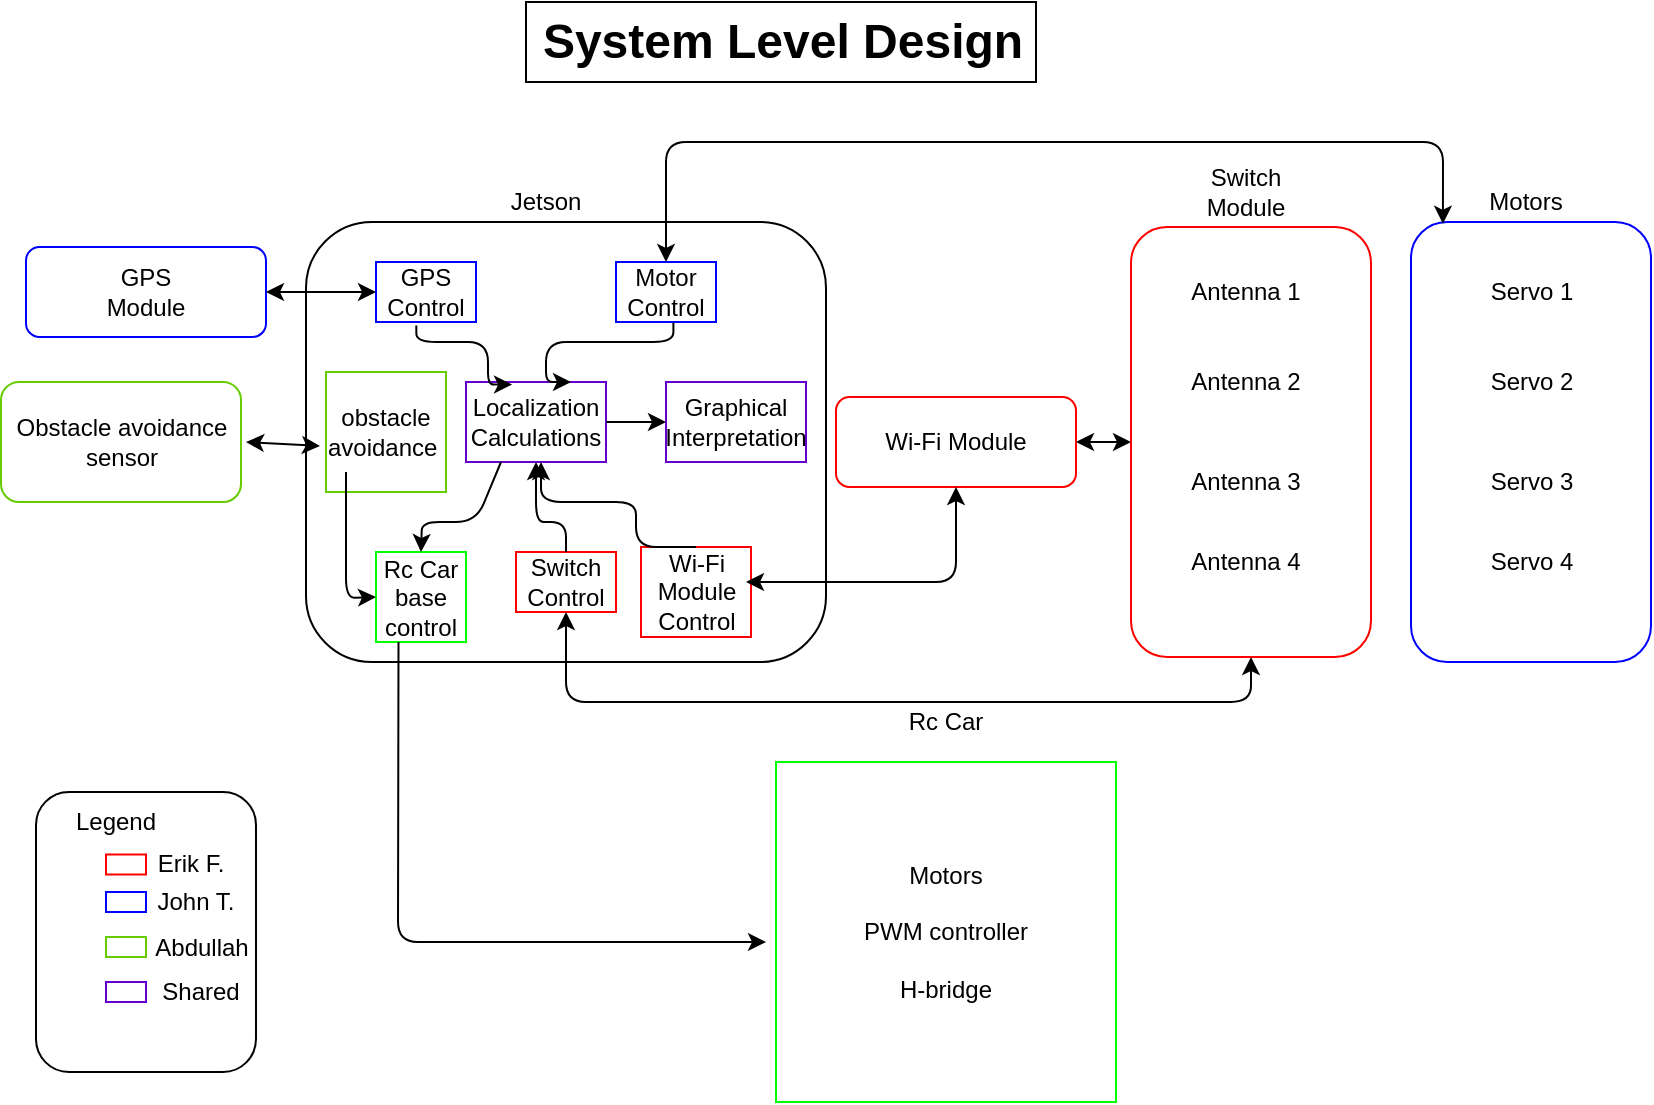 <mxfile version="14.2.9" type="github">
  <diagram id="iUi8g271cqGeeiUrCEH1" name="Page-1">
    <mxGraphModel dx="934" dy="487" grid="1" gridSize="10" guides="1" tooltips="1" connect="1" arrows="1" fold="1" page="1" pageScale="1" pageWidth="850" pageHeight="1100" math="0" shadow="0">
      <root>
        <mxCell id="0" />
        <mxCell id="1" parent="0" />
        <mxCell id="WtF5FToV0hVjw0mfeZgF-1" value="" style="rounded=1;whiteSpace=wrap;html=1;" parent="1" vertex="1">
          <mxGeometry x="170" y="230" width="260" height="220" as="geometry" />
        </mxCell>
        <mxCell id="WtF5FToV0hVjw0mfeZgF-2" value="Jetson" style="text;html=1;strokeColor=none;fillColor=none;align=center;verticalAlign=middle;whiteSpace=wrap;rounded=0;" parent="1" vertex="1">
          <mxGeometry x="270" y="210" width="40" height="20" as="geometry" />
        </mxCell>
        <mxCell id="WtF5FToV0hVjw0mfeZgF-3" value="GPS Control" style="text;html=1;fillColor=none;align=center;verticalAlign=middle;whiteSpace=wrap;rounded=0;strokeColor=#0000FF;" parent="1" vertex="1">
          <mxGeometry x="205" y="250" width="50" height="30" as="geometry" />
        </mxCell>
        <mxCell id="WtF5FToV0hVjw0mfeZgF-5" value="Wi-Fi Module Control" style="text;html=1;align=center;verticalAlign=middle;whiteSpace=wrap;rounded=0;strokeColor=#FF0000;" parent="1" vertex="1">
          <mxGeometry x="337.5" y="392.5" width="55" height="45" as="geometry" />
        </mxCell>
        <mxCell id="WtF5FToV0hVjw0mfeZgF-6" value="Switch Control" style="text;html=1;fillColor=none;align=center;verticalAlign=middle;whiteSpace=wrap;rounded=0;strokeColor=#FF0000;" parent="1" vertex="1">
          <mxGeometry x="275" y="395" width="50" height="30" as="geometry" />
        </mxCell>
        <mxCell id="WtF5FToV0hVjw0mfeZgF-7" value="Motor Control" style="text;html=1;fillColor=none;align=center;verticalAlign=middle;whiteSpace=wrap;rounded=0;strokeColor=#0000FF;" parent="1" vertex="1">
          <mxGeometry x="325" y="250" width="50" height="30" as="geometry" />
        </mxCell>
        <mxCell id="WtF5FToV0hVjw0mfeZgF-9" value="Localization Calculations" style="text;html=1;fillColor=none;align=center;verticalAlign=middle;whiteSpace=wrap;rounded=0;strokeColor=#6600CC;" parent="1" vertex="1">
          <mxGeometry x="250" y="310" width="70" height="40" as="geometry" />
        </mxCell>
        <mxCell id="WtF5FToV0hVjw0mfeZgF-13" value="" style="edgeStyle=elbowEdgeStyle;elbow=vertical;endArrow=classic;html=1;entryX=0.5;entryY=1;entryDx=0;entryDy=0;exitX=0.5;exitY=0;exitDx=0;exitDy=0;" parent="1" source="WtF5FToV0hVjw0mfeZgF-6" target="WtF5FToV0hVjw0mfeZgF-9" edge="1">
          <mxGeometry width="50" height="50" relative="1" as="geometry">
            <mxPoint x="235" y="400" as="sourcePoint" />
            <mxPoint x="285" y="350" as="targetPoint" />
            <Array as="points">
              <mxPoint x="290" y="380" />
              <mxPoint x="290" y="380" />
            </Array>
          </mxGeometry>
        </mxCell>
        <mxCell id="WtF5FToV0hVjw0mfeZgF-15" value="" style="edgeStyle=segmentEdgeStyle;endArrow=classic;html=1;entryX=0.75;entryY=0;entryDx=0;entryDy=0;exitX=0.574;exitY=1.011;exitDx=0;exitDy=0;exitPerimeter=0;" parent="1" source="WtF5FToV0hVjw0mfeZgF-7" target="WtF5FToV0hVjw0mfeZgF-9" edge="1">
          <mxGeometry width="50" height="50" relative="1" as="geometry">
            <mxPoint x="335" y="290" as="sourcePoint" />
            <mxPoint x="385" y="240" as="targetPoint" />
            <Array as="points">
              <mxPoint x="354" y="290" />
              <mxPoint x="290" y="290" />
            </Array>
          </mxGeometry>
        </mxCell>
        <mxCell id="WtF5FToV0hVjw0mfeZgF-16" value="" style="edgeStyle=segmentEdgeStyle;endArrow=classic;html=1;entryX=0.329;entryY=0.032;entryDx=0;entryDy=0;entryPerimeter=0;exitX=0.403;exitY=1.059;exitDx=0;exitDy=0;exitPerimeter=0;" parent="1" source="WtF5FToV0hVjw0mfeZgF-3" target="WtF5FToV0hVjw0mfeZgF-9" edge="1">
          <mxGeometry width="50" height="50" relative="1" as="geometry">
            <mxPoint x="225" y="300" as="sourcePoint" />
            <mxPoint x="275" y="250" as="targetPoint" />
            <Array as="points">
              <mxPoint x="225" y="290" />
              <mxPoint x="261" y="290" />
              <mxPoint x="261" y="311" />
            </Array>
          </mxGeometry>
        </mxCell>
        <mxCell id="WtF5FToV0hVjw0mfeZgF-17" value="" style="rounded=1;whiteSpace=wrap;html=1;strokeColor=#FF0000;" parent="1" vertex="1">
          <mxGeometry x="435" y="317.5" width="120" height="45" as="geometry" />
        </mxCell>
        <mxCell id="WtF5FToV0hVjw0mfeZgF-21" value="Switch Module" style="text;html=1;strokeColor=none;fillColor=none;align=center;verticalAlign=middle;whiteSpace=wrap;rounded=0;" parent="1" vertex="1">
          <mxGeometry x="605" y="200" width="70" height="30" as="geometry" />
        </mxCell>
        <mxCell id="WtF5FToV0hVjw0mfeZgF-22" value="" style="rounded=1;whiteSpace=wrap;html=1;strokeColor=#FF0000;" parent="1" vertex="1">
          <mxGeometry x="582.5" y="232.5" width="120" height="215" as="geometry" />
        </mxCell>
        <mxCell id="WtF5FToV0hVjw0mfeZgF-23" value="Wi-Fi Module" style="text;html=1;strokeColor=none;fillColor=none;align=center;verticalAlign=middle;whiteSpace=wrap;rounded=0;" parent="1" vertex="1">
          <mxGeometry x="455" y="325" width="80" height="30" as="geometry" />
        </mxCell>
        <mxCell id="WtF5FToV0hVjw0mfeZgF-24" value="" style="rounded=1;whiteSpace=wrap;html=1;strokeColor=#0000FF;" parent="1" vertex="1">
          <mxGeometry x="30" y="242.5" width="120" height="45" as="geometry" />
        </mxCell>
        <mxCell id="WtF5FToV0hVjw0mfeZgF-25" value="GPS Module" style="text;html=1;strokeColor=none;fillColor=none;align=center;verticalAlign=middle;whiteSpace=wrap;rounded=0;" parent="1" vertex="1">
          <mxGeometry x="55" y="255" width="70" height="20" as="geometry" />
        </mxCell>
        <mxCell id="WtF5FToV0hVjw0mfeZgF-26" value="" style="rounded=1;whiteSpace=wrap;html=1;strokeColor=#0000FF;" parent="1" vertex="1">
          <mxGeometry x="722.5" y="230" width="120" height="220" as="geometry" />
        </mxCell>
        <mxCell id="WtF5FToV0hVjw0mfeZgF-27" value="Motors" style="text;html=1;strokeColor=none;fillColor=none;align=center;verticalAlign=middle;whiteSpace=wrap;rounded=0;" parent="1" vertex="1">
          <mxGeometry x="745" y="210" width="70" height="20" as="geometry" />
        </mxCell>
        <mxCell id="WtF5FToV0hVjw0mfeZgF-31" value="Graphical Interpretation" style="text;html=1;fillColor=none;align=center;verticalAlign=middle;whiteSpace=wrap;rounded=0;strokeColor=#6600CC;" parent="1" vertex="1">
          <mxGeometry x="350" y="310" width="70" height="40" as="geometry" />
        </mxCell>
        <mxCell id="WtF5FToV0hVjw0mfeZgF-32" value="" style="edgeStyle=segmentEdgeStyle;endArrow=classic;html=1;exitX=0.5;exitY=0;exitDx=0;exitDy=0;" parent="1" source="WtF5FToV0hVjw0mfeZgF-5" edge="1">
          <mxGeometry width="50" height="50" relative="1" as="geometry">
            <mxPoint x="237.5" y="400" as="sourcePoint" />
            <mxPoint x="287.5" y="350" as="targetPoint" />
            <Array as="points">
              <mxPoint x="335" y="370" />
              <mxPoint x="287" y="370" />
            </Array>
          </mxGeometry>
        </mxCell>
        <mxCell id="WtF5FToV0hVjw0mfeZgF-33" value="" style="endArrow=classic;html=1;entryX=0;entryY=0.5;entryDx=0;entryDy=0;" parent="1" target="WtF5FToV0hVjw0mfeZgF-31" edge="1">
          <mxGeometry width="50" height="50" relative="1" as="geometry">
            <mxPoint x="320" y="330" as="sourcePoint" />
            <mxPoint x="340" y="330" as="targetPoint" />
          </mxGeometry>
        </mxCell>
        <mxCell id="WtF5FToV0hVjw0mfeZgF-35" value="Servo 1" style="text;html=1;strokeColor=none;fillColor=none;align=center;verticalAlign=middle;whiteSpace=wrap;rounded=0;" parent="1" vertex="1">
          <mxGeometry x="757.5" y="255" width="50" height="20" as="geometry" />
        </mxCell>
        <mxCell id="WtF5FToV0hVjw0mfeZgF-37" value="Servo 2" style="text;html=1;strokeColor=none;fillColor=none;align=center;verticalAlign=middle;whiteSpace=wrap;rounded=0;" parent="1" vertex="1">
          <mxGeometry x="757.5" y="300" width="50" height="20" as="geometry" />
        </mxCell>
        <mxCell id="WtF5FToV0hVjw0mfeZgF-39" value="Servo 3" style="text;html=1;strokeColor=none;fillColor=none;align=center;verticalAlign=middle;whiteSpace=wrap;rounded=0;" parent="1" vertex="1">
          <mxGeometry x="757.5" y="350" width="50" height="20" as="geometry" />
        </mxCell>
        <mxCell id="WtF5FToV0hVjw0mfeZgF-40" value="Servo 4" style="text;html=1;strokeColor=none;fillColor=none;align=center;verticalAlign=middle;whiteSpace=wrap;rounded=0;" parent="1" vertex="1">
          <mxGeometry x="757.5" y="390" width="50" height="20" as="geometry" />
        </mxCell>
        <mxCell id="WtF5FToV0hVjw0mfeZgF-45" value="Antenna 2" style="text;html=1;strokeColor=none;fillColor=none;align=center;verticalAlign=middle;whiteSpace=wrap;rounded=0;" parent="1" vertex="1">
          <mxGeometry x="610" y="300" width="60" height="20" as="geometry" />
        </mxCell>
        <mxCell id="WtF5FToV0hVjw0mfeZgF-46" value="Antenna 1" style="text;html=1;strokeColor=none;fillColor=none;align=center;verticalAlign=middle;whiteSpace=wrap;rounded=0;" parent="1" vertex="1">
          <mxGeometry x="610" y="255" width="60" height="20" as="geometry" />
        </mxCell>
        <mxCell id="WtF5FToV0hVjw0mfeZgF-47" value="Antenna 3" style="text;html=1;strokeColor=none;fillColor=none;align=center;verticalAlign=middle;whiteSpace=wrap;rounded=0;" parent="1" vertex="1">
          <mxGeometry x="610" y="350" width="60" height="20" as="geometry" />
        </mxCell>
        <mxCell id="WtF5FToV0hVjw0mfeZgF-48" value="Antenna 4" style="text;html=1;strokeColor=none;fillColor=none;align=center;verticalAlign=middle;whiteSpace=wrap;rounded=0;" parent="1" vertex="1">
          <mxGeometry x="610" y="390" width="60" height="20" as="geometry" />
        </mxCell>
        <mxCell id="WtF5FToV0hVjw0mfeZgF-50" value="" style="edgeStyle=segmentEdgeStyle;endArrow=classic;html=1;entryX=0.5;entryY=1;entryDx=0;entryDy=0;startArrow=classic;startFill=1;" parent="1" target="WtF5FToV0hVjw0mfeZgF-17" edge="1">
          <mxGeometry width="50" height="50" relative="1" as="geometry">
            <mxPoint x="390" y="410" as="sourcePoint" />
            <mxPoint x="412.5" y="360" as="targetPoint" />
            <Array as="points">
              <mxPoint x="495" y="410" />
            </Array>
          </mxGeometry>
        </mxCell>
        <mxCell id="WtF5FToV0hVjw0mfeZgF-52" value="" style="edgeStyle=segmentEdgeStyle;endArrow=classic;html=1;entryX=0.5;entryY=1;entryDx=0;entryDy=0;startArrow=classic;startFill=1;" parent="1" target="WtF5FToV0hVjw0mfeZgF-22" edge="1">
          <mxGeometry width="50" height="50" relative="1" as="geometry">
            <mxPoint x="300" y="425" as="sourcePoint" />
            <mxPoint x="505" y="460" as="targetPoint" />
            <Array as="points">
              <mxPoint x="300" y="425" />
              <mxPoint x="300" y="470" />
              <mxPoint x="643" y="470" />
            </Array>
          </mxGeometry>
        </mxCell>
        <mxCell id="WtF5FToV0hVjw0mfeZgF-54" value="" style="endArrow=classic;startArrow=classic;html=1;exitX=1;exitY=0.5;exitDx=0;exitDy=0;entryX=0;entryY=0.5;entryDx=0;entryDy=0;" parent="1" source="WtF5FToV0hVjw0mfeZgF-17" target="WtF5FToV0hVjw0mfeZgF-22" edge="1">
          <mxGeometry width="50" height="50" relative="1" as="geometry">
            <mxPoint x="480" y="380" as="sourcePoint" />
            <mxPoint x="530" y="330" as="targetPoint" />
          </mxGeometry>
        </mxCell>
        <mxCell id="WtF5FToV0hVjw0mfeZgF-56" value="" style="edgeStyle=segmentEdgeStyle;endArrow=classic;html=1;entryX=0.133;entryY=0.004;entryDx=0;entryDy=0;entryPerimeter=0;exitX=0.5;exitY=0;exitDx=0;exitDy=0;startArrow=classic;startFill=1;" parent="1" source="WtF5FToV0hVjw0mfeZgF-7" target="WtF5FToV0hVjw0mfeZgF-26" edge="1">
          <mxGeometry width="50" height="50" relative="1" as="geometry">
            <mxPoint x="425" y="190" as="sourcePoint" />
            <mxPoint x="475" y="140" as="targetPoint" />
            <Array as="points">
              <mxPoint x="350" y="190" />
              <mxPoint x="738" y="190" />
            </Array>
          </mxGeometry>
        </mxCell>
        <mxCell id="WtF5FToV0hVjw0mfeZgF-57" value="System Level Design" style="text;html=1;fontSize=24;fontStyle=1;verticalAlign=middle;align=center;strokeColor=#000000;" parent="1" vertex="1">
          <mxGeometry x="280" y="120" width="255" height="40" as="geometry" />
        </mxCell>
        <mxCell id="WtF5FToV0hVjw0mfeZgF-60" value="" style="endArrow=classic;startArrow=classic;html=1;strokeColor=#000000;entryX=0;entryY=0.5;entryDx=0;entryDy=0;exitX=1;exitY=0.5;exitDx=0;exitDy=0;" parent="1" source="WtF5FToV0hVjw0mfeZgF-24" target="WtF5FToV0hVjw0mfeZgF-3" edge="1">
          <mxGeometry width="50" height="50" relative="1" as="geometry">
            <mxPoint x="150" y="270" as="sourcePoint" />
            <mxPoint x="200" y="220" as="targetPoint" />
          </mxGeometry>
        </mxCell>
        <mxCell id="WtF5FToV0hVjw0mfeZgF-62" value="&lt;span style=&quot;color: rgba(0 , 0 , 0 , 0) ; font-family: monospace ; font-size: 0px&quot;&gt;%3CmxGraphModel%3E%3Croot%3E%3CmxCell%20id%3D%220%22%2F%3E%3CmxCell%20id%3D%221%22%20parent%3D%220%22%2F%3E%3CmxCell%20id%3D%222%22%20value%3D%22%22%20style%3D%22rounded%3D0%3BwhiteSpace%3Dwrap%3Bhtml%3D1%3BfillColor%3Dnone%3BstrokeColor%3D%230000FF%3B%22%20vertex%3D%221%22%20parent%3D%221%22%3E%3CmxGeometry%20x%3D%2275%22%20y%3D%22390%22%20width%3D%2220%22%20height%3D%2210%22%20as%3D%22geometry%22%2F%3E%3C%2FmxCell%3E%3C%2Froot%3E%3C%2FmxGraphModel%3E&lt;/span&gt;" style="rounded=1;whiteSpace=wrap;html=1;strokeColor=#000000;" parent="1" vertex="1">
          <mxGeometry x="35" y="515" width="110" height="140" as="geometry" />
        </mxCell>
        <mxCell id="WtF5FToV0hVjw0mfeZgF-63" value="Legend" style="text;html=1;strokeColor=none;fillColor=none;align=center;verticalAlign=middle;whiteSpace=wrap;rounded=0;" parent="1" vertex="1">
          <mxGeometry x="55" y="520" width="40" height="20" as="geometry" />
        </mxCell>
        <mxCell id="WtF5FToV0hVjw0mfeZgF-64" value="Erik F." style="text;html=1;strokeColor=none;fillColor=none;align=center;verticalAlign=middle;whiteSpace=wrap;rounded=0;" parent="1" vertex="1">
          <mxGeometry x="90" y="541.25" width="45" height="20" as="geometry" />
        </mxCell>
        <mxCell id="WtF5FToV0hVjw0mfeZgF-65" value="John T." style="text;html=1;strokeColor=none;fillColor=none;align=center;verticalAlign=middle;whiteSpace=wrap;rounded=0;" parent="1" vertex="1">
          <mxGeometry x="90" y="560" width="50" height="20" as="geometry" />
        </mxCell>
        <mxCell id="WtF5FToV0hVjw0mfeZgF-66" value="" style="rounded=0;whiteSpace=wrap;html=1;fillColor=none;strokeColor=#FF0000;" parent="1" vertex="1">
          <mxGeometry x="70" y="546.25" width="20" height="10" as="geometry" />
        </mxCell>
        <mxCell id="WtF5FToV0hVjw0mfeZgF-67" value="" style="rounded=0;whiteSpace=wrap;html=1;fillColor=none;strokeColor=#0000FF;" parent="1" vertex="1">
          <mxGeometry x="70" y="565" width="20" height="10" as="geometry" />
        </mxCell>
        <mxCell id="WtF5FToV0hVjw0mfeZgF-72" value="Shared" style="text;html=1;strokeColor=none;fillColor=none;align=center;verticalAlign=middle;whiteSpace=wrap;rounded=0;" parent="1" vertex="1">
          <mxGeometry x="95" y="605" width="45" height="20" as="geometry" />
        </mxCell>
        <mxCell id="WtF5FToV0hVjw0mfeZgF-73" value="" style="rounded=0;whiteSpace=wrap;html=1;fillColor=none;strokeColor=#6600CC;" parent="1" vertex="1">
          <mxGeometry x="70" y="610" width="20" height="10" as="geometry" />
        </mxCell>
        <mxCell id="uT0wznO6GQe00IirvVxP-1" value="Motors&lt;br&gt;&lt;br&gt;PWM controller&lt;br&gt;&lt;br&gt;H-bridge" style="whiteSpace=wrap;html=1;aspect=fixed;strokeColor=#00FF00;" parent="1" vertex="1">
          <mxGeometry x="405" y="500" width="170" height="170" as="geometry" />
        </mxCell>
        <mxCell id="uT0wznO6GQe00IirvVxP-7" value="Rc Car" style="text;html=1;strokeColor=none;fillColor=none;align=center;verticalAlign=middle;whiteSpace=wrap;rounded=0;" parent="1" vertex="1">
          <mxGeometry x="470" y="470" width="40" height="20" as="geometry" />
        </mxCell>
        <mxCell id="mKIfRyW66ifjaWt-kGTA-1" value="Rc Car base control" style="whiteSpace=wrap;html=1;aspect=fixed;strokeColor=#00FF00;" parent="1" vertex="1">
          <mxGeometry x="205" y="395" width="45" height="45" as="geometry" />
        </mxCell>
        <mxCell id="mKIfRyW66ifjaWt-kGTA-3" value="" style="endArrow=classic;html=1;exitX=0.25;exitY=1;exitDx=0;exitDy=0;" parent="1" source="mKIfRyW66ifjaWt-kGTA-1" edge="1">
          <mxGeometry width="50" height="50" relative="1" as="geometry">
            <mxPoint x="240" y="570" as="sourcePoint" />
            <mxPoint x="400" y="590" as="targetPoint" />
            <Array as="points">
              <mxPoint x="216" y="590" />
            </Array>
          </mxGeometry>
        </mxCell>
        <mxCell id="mKIfRyW66ifjaWt-kGTA-5" value="" style="endArrow=classic;html=1;entryX=0.5;entryY=0;entryDx=0;entryDy=0;exitX=0.25;exitY=1;exitDx=0;exitDy=0;" parent="1" source="WtF5FToV0hVjw0mfeZgF-9" target="mKIfRyW66ifjaWt-kGTA-1" edge="1">
          <mxGeometry width="50" height="50" relative="1" as="geometry">
            <mxPoint x="400" y="480" as="sourcePoint" />
            <mxPoint x="450" y="430" as="targetPoint" />
            <Array as="points">
              <mxPoint x="255" y="380" />
              <mxPoint x="228" y="380" />
            </Array>
          </mxGeometry>
        </mxCell>
        <mxCell id="mKIfRyW66ifjaWt-kGTA-6" value="obstacle avoidance&amp;nbsp;" style="whiteSpace=wrap;html=1;aspect=fixed;strokeColor=#66CC00;" parent="1" vertex="1">
          <mxGeometry x="180" y="305" width="60" height="60" as="geometry" />
        </mxCell>
        <mxCell id="mKIfRyW66ifjaWt-kGTA-7" value="" style="endArrow=classic;html=1;entryX=0;entryY=0.5;entryDx=0;entryDy=0;" parent="1" target="mKIfRyW66ifjaWt-kGTA-1" edge="1">
          <mxGeometry width="50" height="50" relative="1" as="geometry">
            <mxPoint x="190" y="355" as="sourcePoint" />
            <mxPoint x="450" y="440" as="targetPoint" />
            <Array as="points">
              <mxPoint x="190" y="418" />
            </Array>
          </mxGeometry>
        </mxCell>
        <mxCell id="mKIfRyW66ifjaWt-kGTA-9" value="Abdullah" style="text;html=1;strokeColor=none;fillColor=none;align=center;verticalAlign=middle;whiteSpace=wrap;rounded=0;" parent="1" vertex="1">
          <mxGeometry x="97.5" y="582.5" width="40" height="20" as="geometry" />
        </mxCell>
        <mxCell id="mKIfRyW66ifjaWt-kGTA-11" value="" style="rounded=0;whiteSpace=wrap;html=1;fillColor=none;strokeColor=#66CC00;" parent="1" vertex="1">
          <mxGeometry x="70" y="587.5" width="20" height="10" as="geometry" />
        </mxCell>
        <mxCell id="mKIfRyW66ifjaWt-kGTA-12" value="Obstacle avoidance sensor" style="rounded=1;whiteSpace=wrap;html=1;strokeColor=#66CC00;" parent="1" vertex="1">
          <mxGeometry x="17.5" y="310" width="120" height="60" as="geometry" />
        </mxCell>
        <mxCell id="mKIfRyW66ifjaWt-kGTA-13" value="" style="endArrow=classic;startArrow=classic;html=1;exitX=-0.05;exitY=0.617;exitDx=0;exitDy=0;exitPerimeter=0;" parent="1" source="mKIfRyW66ifjaWt-kGTA-6" edge="1">
          <mxGeometry width="50" height="50" relative="1" as="geometry">
            <mxPoint x="400" y="500" as="sourcePoint" />
            <mxPoint x="140" y="340" as="targetPoint" />
          </mxGeometry>
        </mxCell>
      </root>
    </mxGraphModel>
  </diagram>
</mxfile>
